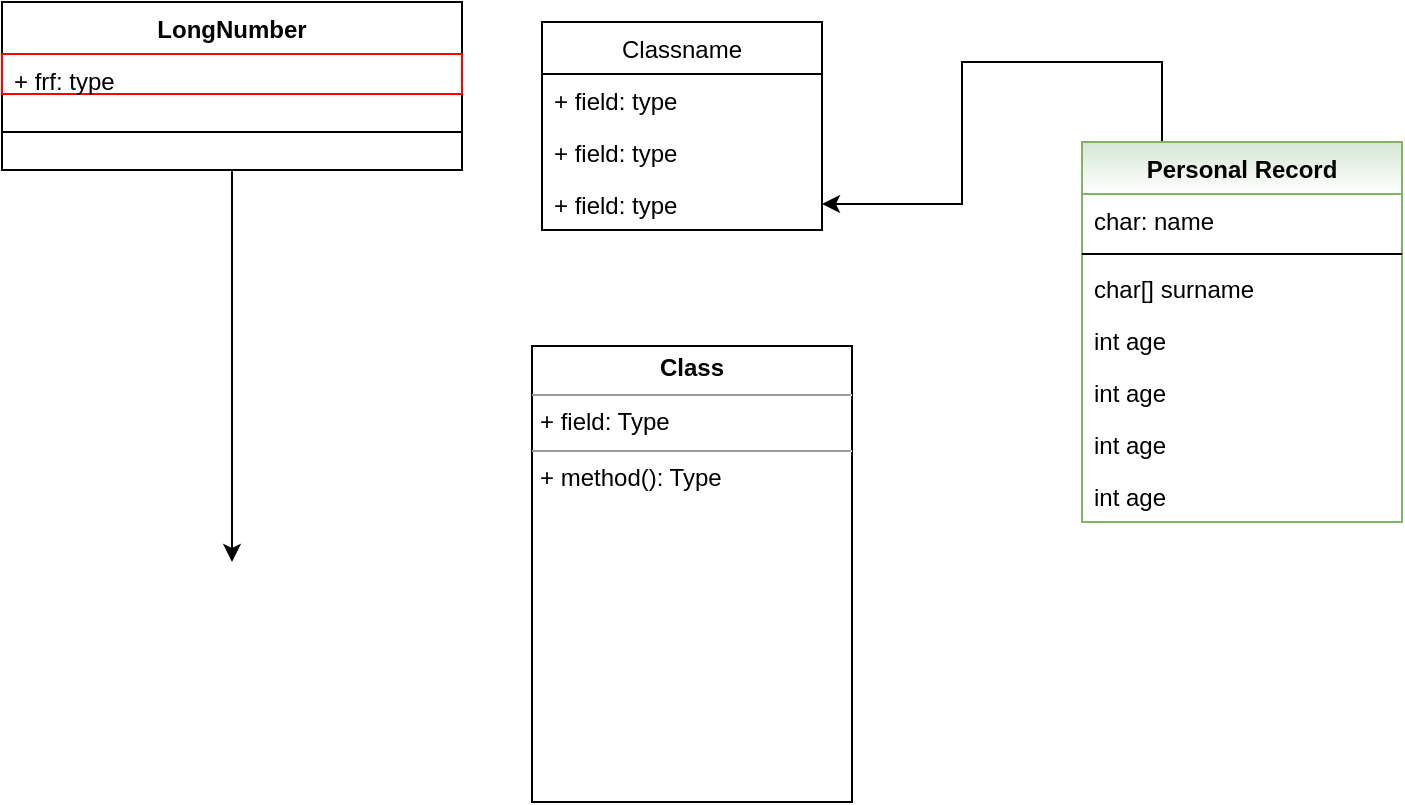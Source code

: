 <mxfile version="14.1.9" type="github">
  <diagram name="Page-1" id="e7e014a7-5840-1c2e-5031-d8a46d1fe8dd">
    <mxGraphModel dx="1038" dy="548" grid="1" gridSize="10" guides="1" tooltips="1" connect="1" arrows="1" fold="1" page="1" pageScale="1" pageWidth="1169" pageHeight="826" background="#ffffff" math="0" shadow="0">
      <root>
        <mxCell id="0" />
        <mxCell id="1" parent="0" />
        <mxCell id="pxMy3FflL4P5x_3dX81Q-2" style="edgeStyle=none;rounded=0;orthogonalLoop=1;jettySize=auto;html=1;exitX=0.5;exitY=1;exitDx=0;exitDy=0;" edge="1" parent="1" source="RiwZxE8X9bk74-8BF_xY-43">
          <mxGeometry relative="1" as="geometry">
            <mxPoint x="275" y="360" as="targetPoint" />
          </mxGeometry>
        </mxCell>
        <UserObject label="LongNumber" id="RiwZxE8X9bk74-8BF_xY-43">
          <mxCell style="swimlane;fontStyle=1;align=center;verticalAlign=top;childLayout=stackLayout;horizontal=1;startSize=26;horizontalStack=0;resizeParent=1;resizeParentMax=0;resizeLast=0;collapsible=1;marginBottom=0;" parent="1" vertex="1">
            <mxGeometry x="160" y="80" width="230" height="84" as="geometry">
              <mxRectangle x="160" y="80" width="110" height="26" as="alternateBounds" />
            </mxGeometry>
          </mxCell>
        </UserObject>
        <object label="+ frf: type" Mantissa="*char" Exponent="*char" Attributes="struct" placeholders="1" id="RiwZxE8X9bk74-8BF_xY-44">
          <mxCell style="text;strokeColor=red;fillColor=none;align=left;verticalAlign=top;spacingLeft=4;spacingRight=4;overflow=hidden;rotatable=0;points=[[0,0.5],[1,0.5]];portConstraint=eastwest;" parent="RiwZxE8X9bk74-8BF_xY-43" vertex="1">
            <mxGeometry y="26" width="230" height="20" as="geometry" />
          </mxCell>
        </object>
        <mxCell id="RiwZxE8X9bk74-8BF_xY-45" value="" style="line;strokeWidth=1;fillColor=none;align=left;verticalAlign=middle;spacingTop=-1;spacingLeft=3;spacingRight=3;rotatable=0;labelPosition=right;points=[];portConstraint=eastwest;" parent="RiwZxE8X9bk74-8BF_xY-43" vertex="1">
          <mxGeometry y="46" width="230" height="38" as="geometry" />
        </mxCell>
        <mxCell id="RiwZxE8X9bk74-8BF_xY-47" value="Classname" style="swimlane;fontStyle=0;childLayout=stackLayout;horizontal=1;startSize=26;fillColor=none;horizontalStack=0;resizeParent=1;resizeParentMax=0;resizeLast=0;collapsible=1;marginBottom=0;" parent="1" vertex="1">
          <mxGeometry x="430" y="90" width="140" height="104" as="geometry" />
        </mxCell>
        <object label="+ field: type" Name="char[]" Surname="char[]" id="RiwZxE8X9bk74-8BF_xY-48">
          <mxCell style="text;strokeColor=none;fillColor=none;align=left;verticalAlign=top;spacingLeft=4;spacingRight=4;overflow=hidden;rotatable=0;points=[[0,0.5],[1,0.5]];portConstraint=eastwest;" parent="RiwZxE8X9bk74-8BF_xY-47" vertex="1">
            <mxGeometry y="26" width="140" height="26" as="geometry" />
          </mxCell>
        </object>
        <mxCell id="RiwZxE8X9bk74-8BF_xY-49" value="+ field: type" style="text;strokeColor=none;fillColor=none;align=left;verticalAlign=top;spacingLeft=4;spacingRight=4;overflow=hidden;rotatable=0;points=[[0,0.5],[1,0.5]];portConstraint=eastwest;" parent="RiwZxE8X9bk74-8BF_xY-47" vertex="1">
          <mxGeometry y="52" width="140" height="26" as="geometry" />
        </mxCell>
        <mxCell id="RiwZxE8X9bk74-8BF_xY-50" value="+ field: type" style="text;strokeColor=none;fillColor=none;align=left;verticalAlign=top;spacingLeft=4;spacingRight=4;overflow=hidden;rotatable=0;points=[[0,0.5],[1,0.5]];portConstraint=eastwest;" parent="RiwZxE8X9bk74-8BF_xY-47" vertex="1">
          <mxGeometry y="78" width="140" height="26" as="geometry" />
        </mxCell>
        <mxCell id="pxMy3FflL4P5x_3dX81Q-3" style="edgeStyle=none;rounded=0;orthogonalLoop=1;jettySize=auto;html=1;exitX=0.25;exitY=0;exitDx=0;exitDy=0;entryX=1;entryY=0.5;entryDx=0;entryDy=0;" edge="1" parent="1" source="RiwZxE8X9bk74-8BF_xY-51" target="RiwZxE8X9bk74-8BF_xY-50">
          <mxGeometry relative="1" as="geometry">
            <Array as="points">
              <mxPoint x="740" y="110" />
              <mxPoint x="640" y="110" />
              <mxPoint x="640" y="181" />
            </Array>
          </mxGeometry>
        </mxCell>
        <mxCell id="RiwZxE8X9bk74-8BF_xY-51" value="Personal Record" style="swimlane;fontStyle=1;align=center;verticalAlign=top;childLayout=stackLayout;horizontal=1;startSize=26;horizontalStack=0;resizeParent=1;resizeParentMax=0;resizeLast=0;collapsible=1;marginBottom=0;fillColor=#d5e8d4;strokeColor=#82b366;gradientColor=#ffffff;" parent="1" vertex="1">
          <mxGeometry x="700" y="150" width="160" height="190" as="geometry" />
        </mxCell>
        <mxCell id="RiwZxE8X9bk74-8BF_xY-52" value="char: name" style="text;strokeColor=none;fillColor=none;align=left;verticalAlign=top;spacingLeft=4;spacingRight=4;overflow=hidden;rotatable=0;points=[[0,0.5],[1,0.5]];portConstraint=eastwest;" parent="RiwZxE8X9bk74-8BF_xY-51" vertex="1">
          <mxGeometry y="26" width="160" height="26" as="geometry" />
        </mxCell>
        <mxCell id="RiwZxE8X9bk74-8BF_xY-53" value="" style="line;strokeWidth=1;fillColor=none;align=left;verticalAlign=middle;spacingTop=-1;spacingLeft=3;spacingRight=3;rotatable=0;labelPosition=right;points=[];portConstraint=eastwest;" parent="RiwZxE8X9bk74-8BF_xY-51" vertex="1">
          <mxGeometry y="52" width="160" height="8" as="geometry" />
        </mxCell>
        <mxCell id="RiwZxE8X9bk74-8BF_xY-46" value="char[] surname" style="text;strokeColor=none;fillColor=none;align=left;verticalAlign=top;spacingLeft=4;spacingRight=4;overflow=hidden;rotatable=0;points=[[0,0.5],[1,0.5]];portConstraint=eastwest;" parent="RiwZxE8X9bk74-8BF_xY-51" vertex="1">
          <mxGeometry y="60" width="160" height="26" as="geometry" />
        </mxCell>
        <mxCell id="RiwZxE8X9bk74-8BF_xY-54" value="int age" style="text;strokeColor=none;fillColor=none;align=left;verticalAlign=top;spacingLeft=4;spacingRight=4;overflow=hidden;rotatable=0;points=[[0,0.5],[1,0.5]];portConstraint=eastwest;" parent="RiwZxE8X9bk74-8BF_xY-51" vertex="1">
          <mxGeometry y="86" width="160" height="26" as="geometry" />
        </mxCell>
        <mxCell id="pxMy3FflL4P5x_3dX81Q-4" value="int age" style="text;strokeColor=none;fillColor=none;align=left;verticalAlign=top;spacingLeft=4;spacingRight=4;overflow=hidden;rotatable=0;points=[[0,0.5],[1,0.5]];portConstraint=eastwest;" vertex="1" parent="RiwZxE8X9bk74-8BF_xY-51">
          <mxGeometry y="112" width="160" height="26" as="geometry" />
        </mxCell>
        <mxCell id="pxMy3FflL4P5x_3dX81Q-5" value="int age" style="text;strokeColor=none;fillColor=none;align=left;verticalAlign=top;spacingLeft=4;spacingRight=4;overflow=hidden;rotatable=0;points=[[0,0.5],[1,0.5]];portConstraint=eastwest;" vertex="1" parent="RiwZxE8X9bk74-8BF_xY-51">
          <mxGeometry y="138" width="160" height="26" as="geometry" />
        </mxCell>
        <mxCell id="pxMy3FflL4P5x_3dX81Q-6" value="int age" style="text;strokeColor=none;fillColor=none;align=left;verticalAlign=top;spacingLeft=4;spacingRight=4;overflow=hidden;rotatable=0;points=[[0,0.5],[1,0.5]];portConstraint=eastwest;" vertex="1" parent="RiwZxE8X9bk74-8BF_xY-51">
          <mxGeometry y="164" width="160" height="26" as="geometry" />
        </mxCell>
        <mxCell id="_2YBUm_AH7wqgtEJQWv6-1" value="&lt;p style=&quot;margin:0px;margin-top:4px;text-align:center;&quot;&gt;&lt;b&gt;Class&lt;/b&gt;&lt;/p&gt;&lt;hr size=&quot;1&quot;/&gt;&lt;p style=&quot;margin:0px;margin-left:4px;&quot;&gt;+ field: Type&lt;/p&gt;&lt;hr size=&quot;1&quot;/&gt;&lt;p style=&quot;margin:0px;margin-left:4px;&quot;&gt;+ method(): Type&lt;/p&gt;" style="verticalAlign=top;align=left;overflow=fill;fontSize=12;fontFamily=Helvetica;html=1;" vertex="1" parent="1">
          <mxGeometry x="425" y="252" width="160" height="228" as="geometry" />
        </mxCell>
      </root>
    </mxGraphModel>
  </diagram>
</mxfile>
